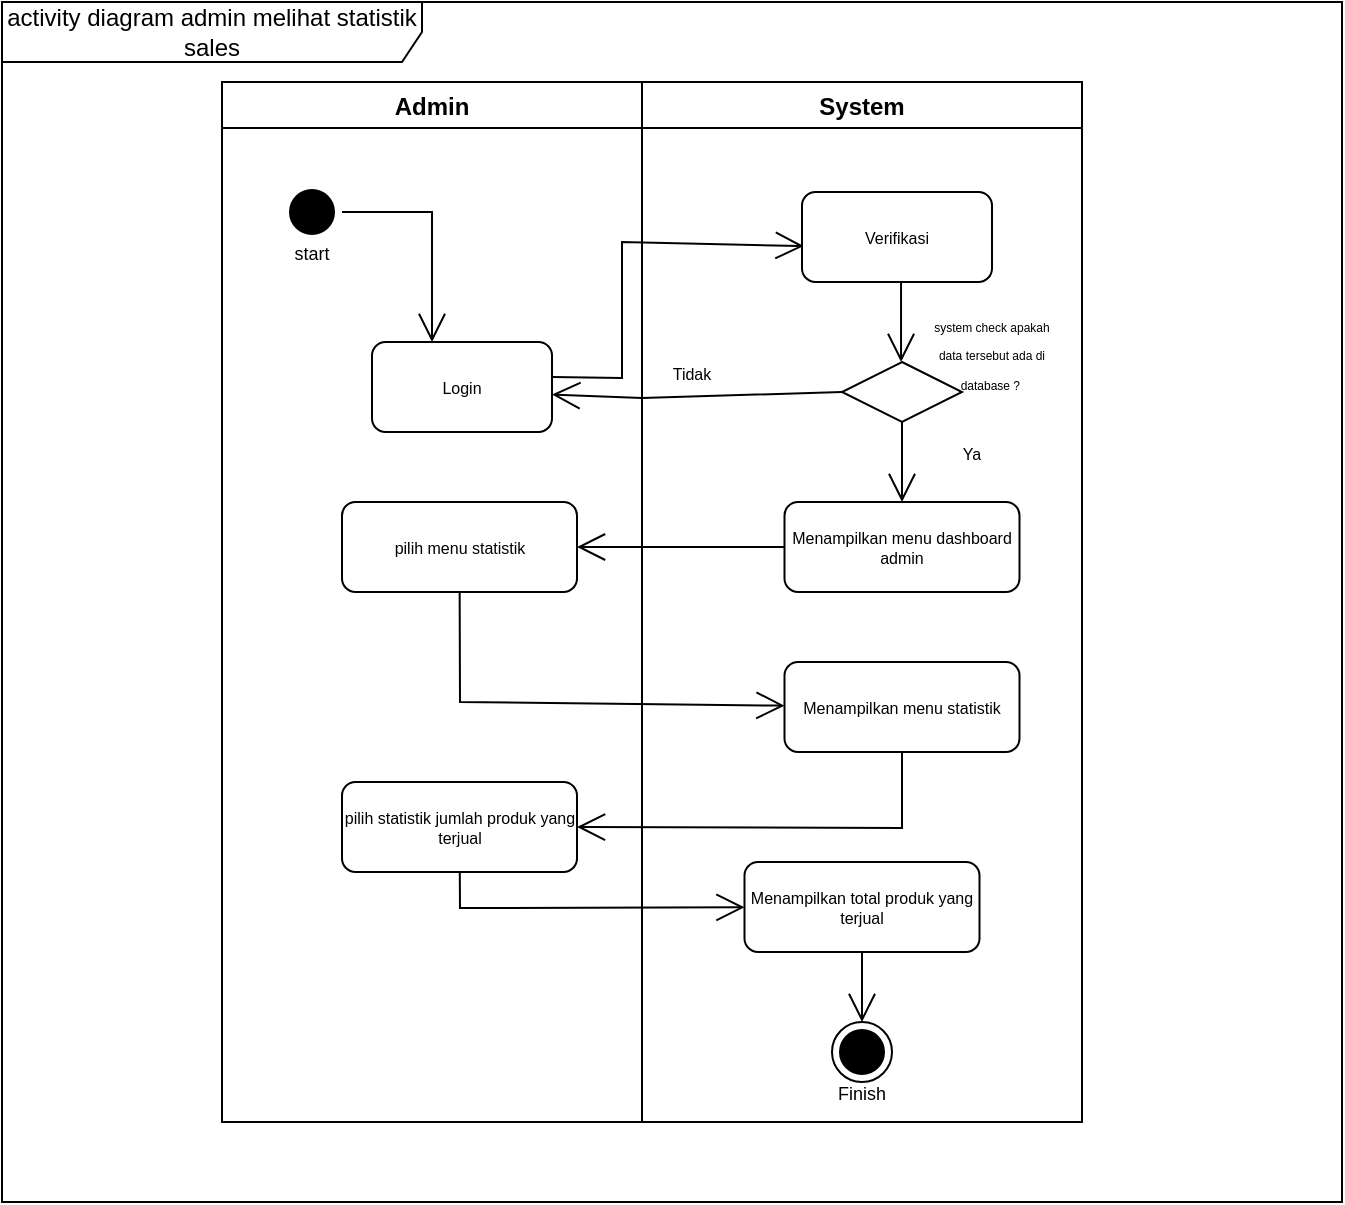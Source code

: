 <mxfile version="17.4.6" type="github">
  <diagram id="oGBQtBU7tLhUjzKd6-vA" name="Page-1">
    <mxGraphModel dx="1021" dy="579" grid="1" gridSize="10" guides="1" tooltips="1" connect="1" arrows="1" fold="1" page="1" pageScale="1" pageWidth="850" pageHeight="1100" math="0" shadow="0">
      <root>
        <mxCell id="0" />
        <mxCell id="1" parent="0" />
        <mxCell id="1yVf_4KeCka6JtIryi8p-1" value="activity diagram admin melihat statistik sales" style="shape=umlFrame;whiteSpace=wrap;html=1;width=210;height=30;" vertex="1" parent="1">
          <mxGeometry x="130" y="40" width="670" height="600" as="geometry" />
        </mxCell>
        <mxCell id="1yVf_4KeCka6JtIryi8p-2" value="Admin" style="swimlane;" vertex="1" parent="1">
          <mxGeometry x="240" y="80" width="210" height="520" as="geometry" />
        </mxCell>
        <mxCell id="1yVf_4KeCka6JtIryi8p-3" value="System" style="swimlane;startSize=23;" vertex="1" parent="1">
          <mxGeometry x="450" y="80" width="220" height="520" as="geometry" />
        </mxCell>
        <mxCell id="1yVf_4KeCka6JtIryi8p-4" value="Menampilkan total produk yang terjual" style="rounded=1;whiteSpace=wrap;html=1;fontSize=8;" vertex="1" parent="1yVf_4KeCka6JtIryi8p-3">
          <mxGeometry x="51.25" y="390" width="117.5" height="45" as="geometry" />
        </mxCell>
        <mxCell id="1yVf_4KeCka6JtIryi8p-5" value="" style="ellipse;html=1;shape=endState;fillColor=#000000;strokeColor=#000000;fontSize=8;" vertex="1" parent="1yVf_4KeCka6JtIryi8p-3">
          <mxGeometry x="95" y="470" width="30" height="30" as="geometry" />
        </mxCell>
        <mxCell id="1yVf_4KeCka6JtIryi8p-6" value="" style="endArrow=open;endFill=1;endSize=12;html=1;rounded=0;fontSize=9;" edge="1" parent="1yVf_4KeCka6JtIryi8p-3" source="1yVf_4KeCka6JtIryi8p-4" target="1yVf_4KeCka6JtIryi8p-5">
          <mxGeometry width="160" relative="1" as="geometry">
            <mxPoint x="-81.111" y="405" as="sourcePoint" />
            <mxPoint x="61.25" y="422.646" as="targetPoint" />
            <Array as="points" />
          </mxGeometry>
        </mxCell>
        <mxCell id="1yVf_4KeCka6JtIryi8p-7" value="&lt;font style=&quot;font-size: 9px&quot;&gt;Finish&lt;/font&gt;" style="text;html=1;strokeColor=none;fillColor=none;align=center;verticalAlign=middle;whiteSpace=wrap;rounded=0;" vertex="1" parent="1yVf_4KeCka6JtIryi8p-3">
          <mxGeometry x="80" y="490" width="60" height="30" as="geometry" />
        </mxCell>
        <mxCell id="1yVf_4KeCka6JtIryi8p-13" value="&lt;font style=&quot;font-size: 6px&quot;&gt;system check apakah data tersebut ada di database ?&amp;nbsp;&lt;/font&gt;" style="text;html=1;strokeColor=none;fillColor=none;align=center;verticalAlign=middle;whiteSpace=wrap;rounded=0;" vertex="1" parent="1yVf_4KeCka6JtIryi8p-3">
          <mxGeometry x="140" y="120" width="70" height="30" as="geometry" />
        </mxCell>
        <mxCell id="1yVf_4KeCka6JtIryi8p-8" value="" style="ellipse;html=1;shape=startState;fillColor=#000000;strokeColor=#000000;" vertex="1" parent="1">
          <mxGeometry x="270" y="130" width="30" height="30" as="geometry" />
        </mxCell>
        <mxCell id="1yVf_4KeCka6JtIryi8p-9" value="&lt;font style=&quot;font-size: 9px&quot;&gt;start&lt;/font&gt;" style="text;html=1;strokeColor=none;fillColor=none;align=center;verticalAlign=middle;whiteSpace=wrap;rounded=0;" vertex="1" parent="1">
          <mxGeometry x="255" y="150" width="60" height="30" as="geometry" />
        </mxCell>
        <mxCell id="1yVf_4KeCka6JtIryi8p-10" value="" style="endArrow=open;endFill=1;endSize=12;html=1;rounded=0;fontSize=9;" edge="1" parent="1" source="1yVf_4KeCka6JtIryi8p-8">
          <mxGeometry width="160" relative="1" as="geometry">
            <mxPoint x="300" y="200" as="sourcePoint" />
            <mxPoint x="345.0" y="210" as="targetPoint" />
            <Array as="points">
              <mxPoint x="345" y="145" />
            </Array>
          </mxGeometry>
        </mxCell>
        <mxCell id="1yVf_4KeCka6JtIryi8p-11" value="" style="endArrow=open;endFill=1;endSize=12;html=1;rounded=0;fontSize=9;exitX=1;exitY=0.5;exitDx=0;exitDy=0;entryX=0.009;entryY=0.601;entryDx=0;entryDy=0;entryPerimeter=0;" edge="1" parent="1" target="1yVf_4KeCka6JtIryi8p-20">
          <mxGeometry width="160" relative="1" as="geometry">
            <mxPoint x="405.0" y="227.5" as="sourcePoint" />
            <mxPoint x="490" y="161" as="targetPoint" />
            <Array as="points">
              <mxPoint x="440" y="228" />
              <mxPoint x="440" y="160" />
            </Array>
          </mxGeometry>
        </mxCell>
        <mxCell id="1yVf_4KeCka6JtIryi8p-12" value="" style="rhombus;whiteSpace=wrap;html=1;fontSize=9;strokeColor=#000000;" vertex="1" parent="1">
          <mxGeometry x="550" y="220" width="60" height="30" as="geometry" />
        </mxCell>
        <mxCell id="1yVf_4KeCka6JtIryi8p-14" value="" style="endArrow=open;endFill=1;endSize=12;html=1;rounded=0;fontSize=9;exitX=0;exitY=0.5;exitDx=0;exitDy=0;entryX=1;entryY=0.75;entryDx=0;entryDy=0;" edge="1" parent="1" source="1yVf_4KeCka6JtIryi8p-12">
          <mxGeometry width="160" relative="1" as="geometry">
            <mxPoint x="415" y="237.5" as="sourcePoint" />
            <mxPoint x="405.0" y="236.25" as="targetPoint" />
            <Array as="points">
              <mxPoint x="450" y="238" />
            </Array>
          </mxGeometry>
        </mxCell>
        <mxCell id="1yVf_4KeCka6JtIryi8p-15" value="" style="endArrow=open;endFill=1;endSize=12;html=1;rounded=0;fontSize=9;entryX=0.5;entryY=0;entryDx=0;entryDy=0;" edge="1" parent="1" source="1yVf_4KeCka6JtIryi8p-12">
          <mxGeometry width="160" relative="1" as="geometry">
            <mxPoint x="560" y="245" as="sourcePoint" />
            <mxPoint x="580.0" y="290" as="targetPoint" />
            <Array as="points" />
          </mxGeometry>
        </mxCell>
        <mxCell id="1yVf_4KeCka6JtIryi8p-16" value="" style="endArrow=open;endFill=1;endSize=12;html=1;rounded=0;fontSize=9;entryX=0.5;entryY=0;entryDx=0;entryDy=0;" edge="1" parent="1">
          <mxGeometry width="160" relative="1" as="geometry">
            <mxPoint x="579.52" y="180" as="sourcePoint" />
            <mxPoint x="579.52" y="220" as="targetPoint" />
            <Array as="points" />
          </mxGeometry>
        </mxCell>
        <mxCell id="1yVf_4KeCka6JtIryi8p-17" value="&lt;font style=&quot;font-size: 8px&quot;&gt;Ya&lt;/font&gt;" style="text;html=1;strokeColor=none;fillColor=none;align=center;verticalAlign=middle;whiteSpace=wrap;rounded=0;" vertex="1" parent="1">
          <mxGeometry x="580" y="250" width="70" height="30" as="geometry" />
        </mxCell>
        <mxCell id="1yVf_4KeCka6JtIryi8p-18" value="&lt;span style=&quot;font-size: 8px&quot;&gt;Tidak&lt;/span&gt;" style="text;html=1;strokeColor=none;fillColor=none;align=center;verticalAlign=middle;whiteSpace=wrap;rounded=0;" vertex="1" parent="1">
          <mxGeometry x="440" y="210" width="70" height="30" as="geometry" />
        </mxCell>
        <mxCell id="1yVf_4KeCka6JtIryi8p-19" value="Login" style="rounded=1;whiteSpace=wrap;html=1;fontSize=8;" vertex="1" parent="1">
          <mxGeometry x="315" y="210" width="90" height="45" as="geometry" />
        </mxCell>
        <mxCell id="1yVf_4KeCka6JtIryi8p-20" value="Verifikasi" style="rounded=1;whiteSpace=wrap;html=1;fontSize=8;" vertex="1" parent="1">
          <mxGeometry x="530" y="135" width="95" height="45" as="geometry" />
        </mxCell>
        <mxCell id="1yVf_4KeCka6JtIryi8p-21" value="Menampilkan menu dashboard admin" style="rounded=1;whiteSpace=wrap;html=1;fontSize=8;" vertex="1" parent="1">
          <mxGeometry x="521.25" y="290" width="117.5" height="45" as="geometry" />
        </mxCell>
        <mxCell id="1yVf_4KeCka6JtIryi8p-22" value="pilih menu statistik" style="rounded=1;whiteSpace=wrap;html=1;fontSize=8;" vertex="1" parent="1">
          <mxGeometry x="300" y="290" width="117.5" height="45" as="geometry" />
        </mxCell>
        <mxCell id="1yVf_4KeCka6JtIryi8p-23" value="" style="endArrow=open;endFill=1;endSize=12;html=1;rounded=0;fontSize=9;" edge="1" parent="1" source="1yVf_4KeCka6JtIryi8p-21" target="1yVf_4KeCka6JtIryi8p-22">
          <mxGeometry width="160" relative="1" as="geometry">
            <mxPoint x="560" y="245" as="sourcePoint" />
            <mxPoint x="415" y="246.25" as="targetPoint" />
            <Array as="points" />
          </mxGeometry>
        </mxCell>
        <mxCell id="1yVf_4KeCka6JtIryi8p-24" value="Menampilkan menu statistik" style="rounded=1;whiteSpace=wrap;html=1;fontSize=8;" vertex="1" parent="1">
          <mxGeometry x="521.25" y="370" width="117.5" height="45" as="geometry" />
        </mxCell>
        <mxCell id="1yVf_4KeCka6JtIryi8p-25" value="" style="endArrow=open;endFill=1;endSize=12;html=1;rounded=0;fontSize=9;" edge="1" parent="1" source="1yVf_4KeCka6JtIryi8p-22" target="1yVf_4KeCka6JtIryi8p-24">
          <mxGeometry width="160" relative="1" as="geometry">
            <mxPoint x="531.25" y="322.5" as="sourcePoint" />
            <mxPoint x="427.5" y="322.5" as="targetPoint" />
            <Array as="points">
              <mxPoint x="359" y="390" />
            </Array>
          </mxGeometry>
        </mxCell>
        <mxCell id="1yVf_4KeCka6JtIryi8p-26" value="pilih statistik jumlah produk yang terjual" style="rounded=1;whiteSpace=wrap;html=1;fontSize=8;" vertex="1" parent="1">
          <mxGeometry x="300" y="430" width="117.5" height="45" as="geometry" />
        </mxCell>
        <mxCell id="1yVf_4KeCka6JtIryi8p-27" value="" style="endArrow=open;endFill=1;endSize=12;html=1;rounded=0;fontSize=9;entryX=1;entryY=0.5;entryDx=0;entryDy=0;" edge="1" parent="1" source="1yVf_4KeCka6JtIryi8p-24" target="1yVf_4KeCka6JtIryi8p-26">
          <mxGeometry width="160" relative="1" as="geometry">
            <mxPoint x="531.25" y="322.5" as="sourcePoint" />
            <mxPoint x="427.5" y="322.5" as="targetPoint" />
            <Array as="points">
              <mxPoint x="580" y="453" />
            </Array>
          </mxGeometry>
        </mxCell>
        <mxCell id="1yVf_4KeCka6JtIryi8p-28" value="" style="endArrow=open;endFill=1;endSize=12;html=1;rounded=0;fontSize=9;" edge="1" parent="1" source="1yVf_4KeCka6JtIryi8p-26" target="1yVf_4KeCka6JtIryi8p-4">
          <mxGeometry width="160" relative="1" as="geometry">
            <mxPoint x="590" y="425" as="sourcePoint" />
            <mxPoint x="427.5" y="462.5" as="targetPoint" />
            <Array as="points">
              <mxPoint x="359" y="493" />
            </Array>
          </mxGeometry>
        </mxCell>
      </root>
    </mxGraphModel>
  </diagram>
</mxfile>
